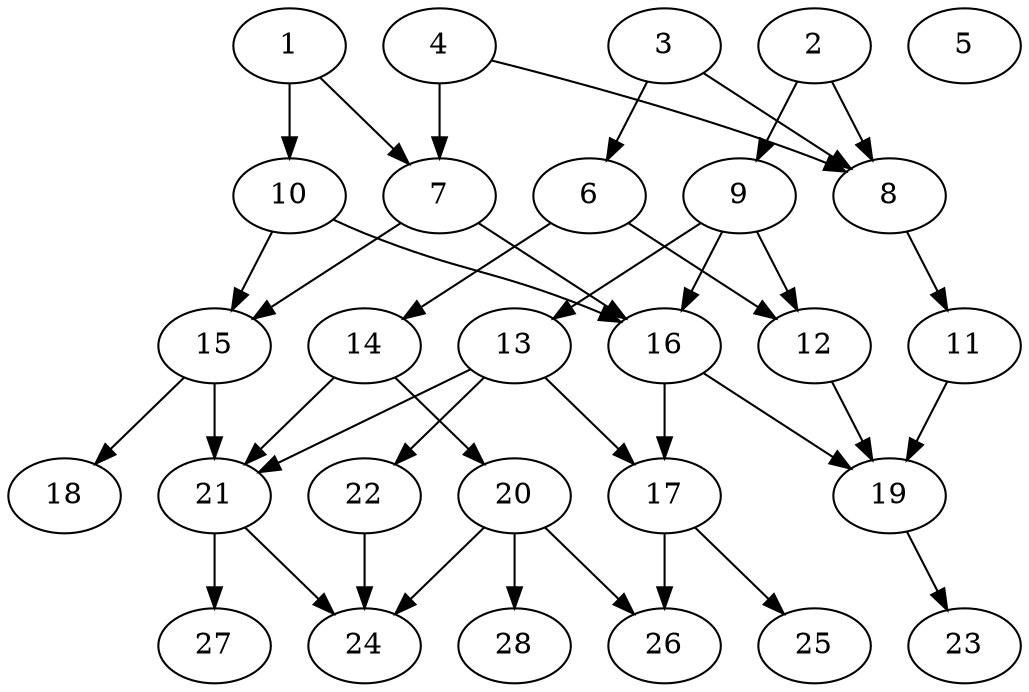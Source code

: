 // DAG (tier=2-normal, mode=compute, n=28, ccr=0.354, fat=0.585, density=0.498, regular=0.516, jump=0.178, mindata=524288, maxdata=8388608)
// DAG automatically generated by daggen at Sun Aug 24 16:33:33 2025
// /home/ermia/Project/Environments/daggen/bin/daggen --dot --ccr 0.354 --fat 0.585 --regular 0.516 --density 0.498 --jump 0.178 --mindata 524288 --maxdata 8388608 -n 28 
digraph G {
  1 [size="509154471841059831808", alpha="0.04", expect_size="254577235920529915904"]
  1 -> 7 [size ="510101219704832"]
  1 -> 10 [size ="510101219704832"]
  2 [size="16023744655992553472", alpha="0.07", expect_size="8011872327996276736"]
  2 -> 8 [size ="50847077629952"]
  2 -> 9 [size ="50847077629952"]
  3 [size="29584424711645144", alpha="0.16", expect_size="14792212355822572"]
  3 -> 6 [size ="17201880891392"]
  3 -> 8 [size ="17201880891392"]
  4 [size="10601762158953888", alpha="0.15", expect_size="5300881079476944"]
  4 -> 7 [size ="257552755458048"]
  4 -> 8 [size ="257552755458048"]
  5 [size="480436254168000", alpha="0.01", expect_size="240218127084000"]
  6 [size="177704668521305", alpha="0.00", expect_size="88852334260652"]
  6 -> 12 [size ="18102288908288"]
  6 -> 14 [size ="18102288908288"]
  7 [size="23495098443237425152", alpha="0.12", expect_size="11747549221618712576"]
  7 -> 15 [size ="65625833603072"]
  7 -> 16 [size ="65625833603072"]
  8 [size="5238143763469041664", alpha="0.02", expect_size="2619071881734520832"]
  8 -> 11 [size ="24129126268928"]
  9 [size="553208523345135168", alpha="0.19", expect_size="276604261672567584"]
  9 -> 12 [size ="282290089361408"]
  9 -> 13 [size ="282290089361408"]
  9 -> 16 [size ="282290089361408"]
  10 [size="3088928511441056", alpha="0.08", expect_size="1544464255720528"]
  10 -> 15 [size ="68040871903232"]
  10 -> 16 [size ="68040871903232"]
  11 [size="19333074867678347264", alpha="0.19", expect_size="9666537433839173632"]
  11 -> 19 [size ="57626725449728"]
  12 [size="1325572979943281", alpha="0.10", expect_size="662786489971640"]
  12 -> 19 [size ="66946334720000"]
  13 [size="675452423356736", alpha="0.09", expect_size="337726211678368"]
  13 -> 17 [size ="68040871903232"]
  13 -> 21 [size ="68040871903232"]
  13 -> 22 [size ="68040871903232"]
  14 [size="1156302503936000000", alpha="0.07", expect_size="578151251968000000"]
  14 -> 20 [size ="8813281280000"]
  14 -> 21 [size ="8813281280000"]
  15 [size="919499467959778432", alpha="0.00", expect_size="459749733979889216"]
  15 -> 18 [size ="431128825561088"]
  15 -> 21 [size ="431128825561088"]
  16 [size="63448630995976192000", alpha="0.03", expect_size="31724315497988096000"]
  16 -> 17 [size ="127263781683200"]
  16 -> 19 [size ="127263781683200"]
  17 [size="636133523265954", alpha="0.09", expect_size="318066761632977"]
  17 -> 25 [size ="19177565847552"]
  17 -> 26 [size ="19177565847552"]
  18 [size="19283318925167976", alpha="0.08", expect_size="9641659462583988"]
  19 [size="4787767210965419", alpha="0.07", expect_size="2393883605482709"]
  19 -> 23 [size ="9143045849088"]
  20 [size="4257229452821731", alpha="0.12", expect_size="2128614726410865"]
  20 -> 24 [size ="66993738743808"]
  20 -> 26 [size ="66993738743808"]
  20 -> 28 [size ="66993738743808"]
  21 [size="5493477546292231", alpha="0.02", expect_size="2746738773146115"]
  21 -> 24 [size ="4276478803968"]
  21 -> 27 [size ="4276478803968"]
  22 [size="8748398556603630", alpha="0.10", expect_size="4374199278301815"]
  22 -> 24 [size ="255789495222272"]
  23 [size="5656497698635776000", alpha="0.12", expect_size="2828248849317888000"]
  24 [size="499229841942749642752", alpha="0.01", expect_size="249614920971374821376"]
  25 [size="34839035221979600", alpha="0.05", expect_size="17419517610989800"]
  26 [size="735256118093280", alpha="0.05", expect_size="367628059046640"]
  27 [size="8225866063223485", alpha="0.15", expect_size="4112933031611742"]
  28 [size="17301420238632220", alpha="0.19", expect_size="8650710119316110"]
}